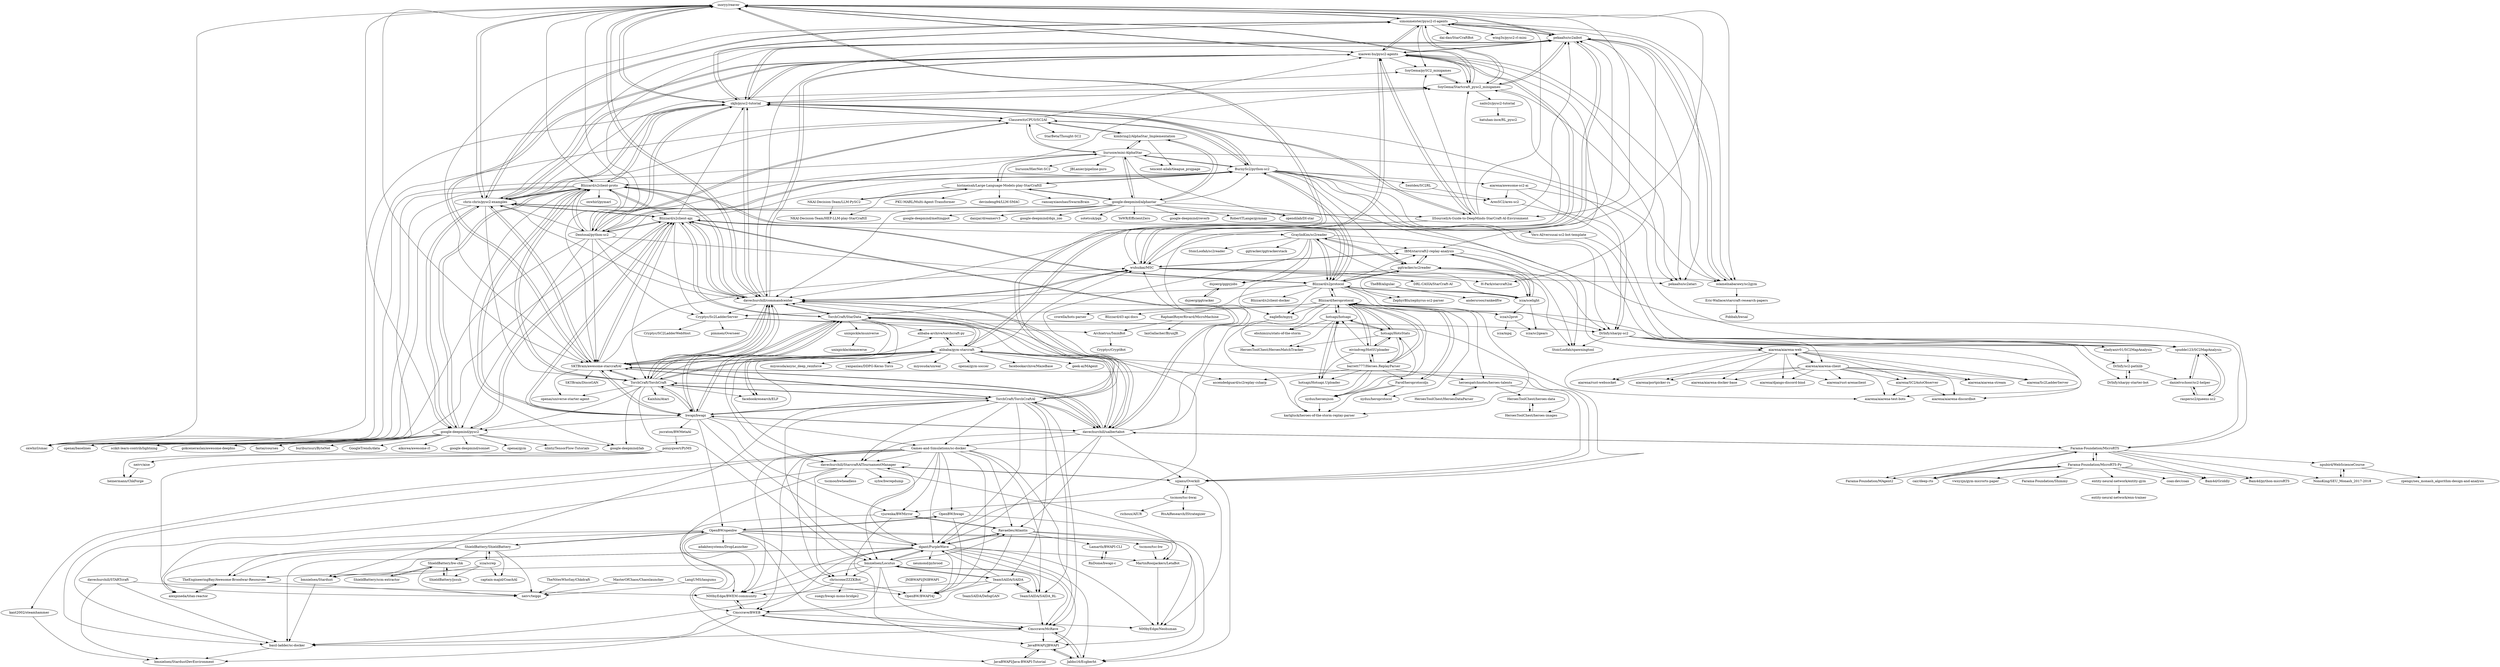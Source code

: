 digraph G {
"inoryy/reaver" -> "simonmeister/pysc2-rl-agents"
"inoryy/reaver" -> "pekaalto/sc2aibot"
"inoryy/reaver" -> "xiaowei-hu/pysc2-agents"
"inoryy/reaver" -> "skjb/pysc2-tutorial"
"inoryy/reaver" -> "SoyGema/Startcraft_pysc2_minigames"
"inoryy/reaver" -> "chris-chris/pysc2-examples"
"inoryy/reaver" -> "davechurchill/commandcenter"
"inoryy/reaver" -> "oxwhirl/smac" ["e"=1]
"inoryy/reaver" -> "TorchCraft/TorchCraftAI"
"inoryy/reaver" -> "wuhuikai/MSC"
"inoryy/reaver" -> "islamelnabarawy/sc2gym"
"inoryy/reaver" -> "llSourcell/A-Guide-to-DeepMinds-StarCraft-AI-Environment"
"inoryy/reaver" -> "Blizzard/s2client-proto"
"inoryy/reaver" -> "SKTBrain/awesome-starcraftAI"
"inoryy/reaver" -> "google-deepmind/pysc2"
"wuhuikai/MSC" -> "pekaalto/sc2aibot"
"wuhuikai/MSC" -> "davechurchill/commandcenter"
"wuhuikai/MSC" -> "xiaowei-hu/pysc2-agents"
"wuhuikai/MSC" -> "IBM/starcraft2-replay-analysis"
"wuhuikai/MSC" -> "H-Park/starcraft2ai"
"wuhuikai/MSC" -> "SoyGema/Startcraft_pysc2_minigames"
"wuhuikai/MSC" -> "DRL-CASIA/StarCraft-AI"
"wuhuikai/MSC" -> "islamelnabarawy/sc2gym"
"wuhuikai/MSC" -> "pekaalto/sc2atari"
"xiaowei-hu/pysc2-agents" -> "pekaalto/sc2aibot"
"xiaowei-hu/pysc2-agents" -> "simonmeister/pysc2-rl-agents"
"xiaowei-hu/pysc2-agents" -> "skjb/pysc2-tutorial"
"xiaowei-hu/pysc2-agents" -> "SoyGema/Startcraft_pysc2_minigames"
"xiaowei-hu/pysc2-agents" -> "inoryy/reaver"
"xiaowei-hu/pysc2-agents" -> "chris-chris/pysc2-examples"
"xiaowei-hu/pysc2-agents" -> "wuhuikai/MSC"
"xiaowei-hu/pysc2-agents" -> "islamelnabarawy/sc2gym"
"xiaowei-hu/pysc2-agents" -> "llSourcell/A-Guide-to-DeepMinds-StarCraft-AI-Environment"
"xiaowei-hu/pysc2-agents" -> "davechurchill/commandcenter"
"xiaowei-hu/pysc2-agents" -> "SKTBrain/awesome-starcraftAI"
"xiaowei-hu/pysc2-agents" -> "alibaba/gym-starcraft"
"xiaowei-hu/pysc2-agents" -> "SoyGema/pySC2_minigames"
"xiaowei-hu/pysc2-agents" -> "pekaalto/sc2atari"
"xiaowei-hu/pysc2-agents" -> "IBM/starcraft2-replay-analysis"
"pekaalto/sc2aibot" -> "simonmeister/pysc2-rl-agents"
"pekaalto/sc2aibot" -> "pekaalto/sc2atari"
"pekaalto/sc2aibot" -> "SoyGema/Startcraft_pysc2_minigames"
"pekaalto/sc2aibot" -> "xiaowei-hu/pysc2-agents"
"pekaalto/sc2aibot" -> "islamelnabarawy/sc2gym"
"pekaalto/sc2aibot" -> "H-Park/starcraft2ai"
"pekaalto/sc2aibot" -> "wuhuikai/MSC"
"pekaalto/sc2aibot" -> "skjb/pysc2-tutorial"
"pekaalto/sc2aibot" -> "inoryy/reaver"
"bwapi/bwapi" -> "davechurchill/ualbertabot"
"bwapi/bwapi" -> "TorchCraft/TorchCraft"
"bwapi/bwapi" -> "davechurchill/commandcenter"
"bwapi/bwapi" -> "SKTBrain/awesome-starcraftAI"
"bwapi/bwapi" -> "Blizzard/s2client-api"
"bwapi/bwapi" -> "Blizzard/s2client-proto"
"bwapi/bwapi" -> "OpenBW/openbw"
"bwapi/bwapi" -> "google-deepmind/pysc2"
"bwapi/bwapi" -> "TorchCraft/TorchCraftAI"
"bwapi/bwapi" -> "alibaba/gym-starcraft"
"bwapi/bwapi" -> "vjurenka/BWMirror"
"bwapi/bwapi" -> "TorchCraft/StarData"
"bwapi/bwapi" -> "Games-and-Simulations/sc-docker"
"bwapi/bwapi" -> "dgant/PurpleWave"
"bwapi/bwapi" -> "jncraton/BWMetaAI"
"hotsapi/Hotsapi.Uploader" -> "hotsapi/hotsapi"
"Dentosal/python-sc2" -> "BurnySc2/python-sc2"
"Dentosal/python-sc2" -> "Blizzard/s2client-proto"
"Dentosal/python-sc2" -> "ClausewitzCPU0/SC2AI"
"Dentosal/python-sc2" -> "skjb/pysc2-tutorial"
"Dentosal/python-sc2" -> "google-deepmind/pysc2"
"Dentosal/python-sc2" -> "Blizzard/s2client-api"
"Dentosal/python-sc2" -> "davechurchill/commandcenter"
"Dentosal/python-sc2" -> "Cryptyc/Sc2LadderServer"
"Dentosal/python-sc2" -> "chris-chris/pysc2-examples"
"Dentosal/python-sc2" -> "SKTBrain/awesome-starcraftAI"
"Dentosal/python-sc2" -> "Blizzard/s2protocol"
"Dentosal/python-sc2" -> "inoryy/reaver"
"Dentosal/python-sc2" -> "SoyGema/Startcraft_pysc2_minigames"
"Dentosal/python-sc2" -> "oxwhirl/smac" ["e"=1]
"Dentosal/python-sc2" -> "pekaalto/sc2aibot"
"BurnySc2/python-sc2" -> "DrInfy/sharpy-sc2"
"BurnySc2/python-sc2" -> "Dentosal/python-sc2"
"BurnySc2/python-sc2" -> "ClausewitzCPU0/SC2AI"
"BurnySc2/python-sc2" -> "aiarena/aiarena-web"
"BurnySc2/python-sc2" -> "Blizzard/s2client-proto"
"BurnySc2/python-sc2" -> "histmeisah/Large-Language-Models-play-StarCraftII"
"BurnySc2/python-sc2" -> "ggtracker/sc2reader"
"BurnySc2/python-sc2" -> "aiarena/awesome-sc2-ai"
"BurnySc2/python-sc2" -> "Blizzard/s2protocol"
"BurnySc2/python-sc2" -> "eladyaniv01/SC2MapAnalysis"
"BurnySc2/python-sc2" -> "liuruoze/mini-AlphaStar"
"BurnySc2/python-sc2" -> "skjb/pysc2-tutorial"
"BurnySc2/python-sc2" -> "AresSC2/ares-sc2"
"BurnySc2/python-sc2" -> "Sentdex/SC2RL"
"BurnySc2/python-sc2" -> "Vers-AI/versusai-sc2-bot-template"
"chris-chris/pysc2-examples" -> "skjb/pysc2-tutorial"
"chris-chris/pysc2-examples" -> "xiaowei-hu/pysc2-agents"
"chris-chris/pysc2-examples" -> "simonmeister/pysc2-rl-agents"
"chris-chris/pysc2-examples" -> "inoryy/reaver"
"chris-chris/pysc2-examples" -> "google-deepmind/pysc2"
"chris-chris/pysc2-examples" -> "Blizzard/s2client-proto"
"chris-chris/pysc2-examples" -> "pekaalto/sc2aibot"
"chris-chris/pysc2-examples" -> "davechurchill/commandcenter"
"chris-chris/pysc2-examples" -> "llSourcell/A-Guide-to-DeepMinds-StarCraft-AI-Environment"
"chris-chris/pysc2-examples" -> "SoyGema/Startcraft_pysc2_minigames"
"chris-chris/pysc2-examples" -> "SKTBrain/awesome-starcraftAI"
"chris-chris/pysc2-examples" -> "oxwhirl/smac" ["e"=1]
"chris-chris/pysc2-examples" -> "Blizzard/s2client-api"
"chris-chris/pysc2-examples" -> "ClausewitzCPU0/SC2AI"
"chris-chris/pysc2-examples" -> "TorchCraft/TorchCraft"
"Cryptyc/Sc2LadderServer" -> "Cryptyc/SC2LadderWebHost"
"Cryptyc/Sc2LadderServer" -> "pimmen/Overseer"
"Cryptyc/Sc2LadderServer" -> "Archiatrus/5minBot"
"Cryptyc/Sc2LadderServer" -> "DrInfy/sharpy-sc2"
"GraylinKim/sc2reader" -> "ggtracker/sc2reader"
"GraylinKim/sc2reader" -> "Blizzard/s2protocol"
"GraylinKim/sc2reader" -> "eagleflo/mpyq"
"GraylinKim/sc2reader" -> "IBM/starcraft2-replay-analysis"
"GraylinKim/sc2reader" -> "icza/scelight"
"GraylinKim/sc2reader" -> "ascendedguard/sc2replay-csharp"
"GraylinKim/sc2reader" -> "StoicLoofah/spawningtool"
"GraylinKim/sc2reader" -> "StoicLoofah/sc2reader"
"GraylinKim/sc2reader" -> "dsjoerg/ggpyjobs"
"GraylinKim/sc2reader" -> "ggtracker/ggtrackerstack"
"Farama-Foundation/MicroRTS-Py" -> "Farama-Foundation/MicroRTS"
"Farama-Foundation/MicroRTS-Py" -> "cair/deep-rts"
"Farama-Foundation/MicroRTS-Py" -> "vwxyzjn/gym-microrts-paper"
"Farama-Foundation/MicroRTS-Py" -> "Bam4d/Griddly" ["e"=1]
"Farama-Foundation/MicroRTS-Py" -> "Farama-Foundation/Shimmy" ["e"=1]
"Farama-Foundation/MicroRTS-Py" -> "Bam4d/python-microRTS"
"Farama-Foundation/MicroRTS-Py" -> "Farama-Foundation/MAgent2" ["e"=1]
"Farama-Foundation/MicroRTS-Py" -> "entity-neural-network/entity-gym"
"Farama-Foundation/MicroRTS-Py" -> "coax-dev/coax" ["e"=1]
"TorchCraft/TorchCraftAI" -> "TorchCraft/TorchCraft"
"TorchCraft/TorchCraftAI" -> "dgant/PurpleWave"
"TorchCraft/TorchCraftAI" -> "Games-and-Simulations/sc-docker"
"TorchCraft/TorchCraftAI" -> "inoryy/reaver"
"TorchCraft/TorchCraftAI" -> "SKTBrain/awesome-starcraftAI"
"TorchCraft/TorchCraftAI" -> "TeamSAIDA/SAIDA"
"TorchCraft/TorchCraftAI" -> "davechurchill/ualbertabot"
"TorchCraft/TorchCraftAI" -> "bwapi/bwapi"
"TorchCraft/TorchCraftAI" -> "davechurchill/commandcenter"
"TorchCraft/TorchCraftAI" -> "Cmccrave/McRave"
"TorchCraft/TorchCraftAI" -> "TeamSAIDA/SAIDA_RL"
"TorchCraft/TorchCraftAI" -> "bmnielsen/Stardust"
"TorchCraft/TorchCraftAI" -> "TorchCraft/StarData"
"TorchCraft/TorchCraftAI" -> "davechurchill/StarcraftAITournamentManager"
"TorchCraft/TorchCraftAI" -> "bmnielsen/Locutus"
"simonmeister/pysc2-rl-agents" -> "pekaalto/sc2aibot"
"simonmeister/pysc2-rl-agents" -> "SoyGema/Startcraft_pysc2_minigames"
"simonmeister/pysc2-rl-agents" -> "xiaowei-hu/pysc2-agents"
"simonmeister/pysc2-rl-agents" -> "inoryy/reaver"
"simonmeister/pysc2-rl-agents" -> "SoyGema/pySC2_minigames"
"simonmeister/pysc2-rl-agents" -> "pekaalto/sc2atari"
"simonmeister/pysc2-rl-agents" -> "islamelnabarawy/sc2gym"
"simonmeister/pysc2-rl-agents" -> "skjb/pysc2-tutorial"
"simonmeister/pysc2-rl-agents" -> "dai-dao/StarCraftBot"
"simonmeister/pysc2-rl-agents" -> "wing3s/pysc2-rl-mini"
"simonmeister/pysc2-rl-agents" -> "chris-chris/pysc2-examples"
"Games-and-Simulations/sc-docker" -> "Ravaelles/Atlantis"
"Games-and-Simulations/sc-docker" -> "Cmccrave/BWEB"
"Games-and-Simulations/sc-docker" -> "dgant/PurpleWave"
"Games-and-Simulations/sc-docker" -> "davechurchill/StarcraftAITournamentManager"
"Games-and-Simulations/sc-docker" -> "bmnielsen/Locutus"
"Games-and-Simulations/sc-docker" -> "Jabbo16/Ecgberht"
"Games-and-Simulations/sc-docker" -> "Cmccrave/McRave"
"Games-and-Simulations/sc-docker" -> "OpenBW/BWAPI4J"
"Games-and-Simulations/sc-docker" -> "TeamSAIDA/SAIDA_RL"
"Games-and-Simulations/sc-docker" -> "vjurenka/BWMirror"
"Games-and-Simulations/sc-docker" -> "chriscoxe/ZZZKBot"
"Games-and-Simulations/sc-docker" -> "OpenBW/bwapi"
"Games-and-Simulations/sc-docker" -> "kant2002/steamhammer"
"Games-and-Simulations/sc-docker" -> "basil-ladder/sc-docker"
"Games-and-Simulations/sc-docker" -> "N00byEdge/BWEM-community"
"Cmccrave/BWEB" -> "N00byEdge/BWEM-community"
"Cmccrave/BWEB" -> "Cmccrave/McRave"
"Cmccrave/BWEB" -> "bmnielsen/StardustDevEnvironment"
"Cmccrave/BWEB" -> "basil-ladder/sc-docker"
"Cmccrave/BWEB" -> "N00byEdge/Neohuman"
"Jabbo16/Ecgberht" -> "JavaBWAPI/JBWAPI"
"Jabbo16/Ecgberht" -> "Cmccrave/McRave"
"N00byEdge/BWEM-community" -> "Cmccrave/BWEB"
"JavaBWAPI/JBWAPI" -> "JavaBWAPI/Java-BWAPI-Tutorial"
"JavaBWAPI/JBWAPI" -> "Jabbo16/Ecgberht"
"basil-ladder/sc-docker" -> "bmnielsen/StardustDevEnvironment"
"skjb/pysc2-tutorial" -> "xiaowei-hu/pysc2-agents"
"skjb/pysc2-tutorial" -> "chris-chris/pysc2-examples"
"skjb/pysc2-tutorial" -> "SoyGema/Startcraft_pysc2_minigames"
"skjb/pysc2-tutorial" -> "pekaalto/sc2aibot"
"skjb/pysc2-tutorial" -> "inoryy/reaver"
"skjb/pysc2-tutorial" -> "simonmeister/pysc2-rl-agents"
"skjb/pysc2-tutorial" -> "ClausewitzCPU0/SC2AI"
"skjb/pysc2-tutorial" -> "SoyGema/pySC2_minigames"
"skjb/pysc2-tutorial" -> "davechurchill/commandcenter"
"skjb/pysc2-tutorial" -> "Dentosal/python-sc2"
"skjb/pysc2-tutorial" -> "oxwhirl/smac" ["e"=1]
"skjb/pysc2-tutorial" -> "BurnySc2/python-sc2"
"skjb/pysc2-tutorial" -> "llSourcell/A-Guide-to-DeepMinds-StarCraft-AI-Environment"
"skjb/pysc2-tutorial" -> "Blizzard/s2client-proto"
"skjb/pysc2-tutorial" -> "islamelnabarawy/sc2gym"
"ShieldBattery/ShieldBattery" -> "TheEngineeringBay/Awesome-Broodwar-Resources"
"ShieldBattery/ShieldBattery" -> "icza/screp"
"ShieldBattery/ShieldBattery" -> "OpenBW/openbw"
"ShieldBattery/ShieldBattery" -> "captain-majid/CoachAI"
"ShieldBattery/ShieldBattery" -> "alexpineda/titan-reactor"
"ShieldBattery/ShieldBattery" -> "neivv/teippi"
"ShieldBattery/ShieldBattery" -> "ShieldBattery/bw-chk"
"RaphaelRoyerRivard/MicroMachine" -> "Archiatrus/5minBot"
"RaphaelRoyerRivard/MicroMachine" -> "IanGallacher/ByunJR"
"llSourcell/A-Guide-to-DeepMinds-StarCraft-AI-Environment" -> "pekaalto/sc2aibot"
"llSourcell/A-Guide-to-DeepMinds-StarCraft-AI-Environment" -> "simonmeister/pysc2-rl-agents"
"llSourcell/A-Guide-to-DeepMinds-StarCraft-AI-Environment" -> "xiaowei-hu/pysc2-agents"
"llSourcell/A-Guide-to-DeepMinds-StarCraft-AI-Environment" -> "wuhuikai/MSC"
"llSourcell/A-Guide-to-DeepMinds-StarCraft-AI-Environment" -> "SoyGema/Startcraft_pysc2_minigames"
"llSourcell/A-Guide-to-DeepMinds-StarCraft-AI-Environment" -> "chris-chris/pysc2-examples"
"llSourcell/A-Guide-to-DeepMinds-StarCraft-AI-Environment" -> "davechurchill/commandcenter"
"llSourcell/A-Guide-to-DeepMinds-StarCraft-AI-Environment" -> "skjb/pysc2-tutorial"
"llSourcell/A-Guide-to-DeepMinds-StarCraft-AI-Environment" -> "SoyGema/pySC2_minigames"
"heroespatchnotes/heroes-talents" -> "HeroesToolChest/HeroesDataParser"
"heroespatchnotes/heroes-talents" -> "HeroesToolChest/heroes-data"
"heroespatchnotes/heroes-talents" -> "HeroesToolChest/heroes-images"
"NonoKing/SEU_Monash_2017-2018" -> "npubird/WebScienceCourse"
"Archiatrus/5minBot" -> "Cryptyc/CryptBot"
"TeamSAIDA/SAIDA" -> "bmnielsen/Locutus"
"TeamSAIDA/SAIDA" -> "TeamSAIDA/SAIDA_RL"
"TeamSAIDA/SAIDA" -> "Cmccrave/BWEB"
"TeamSAIDA/SAIDA" -> "N00byEdge/BWEM-community"
"TeamSAIDA/SAIDA" -> "TeamSAIDA/DefogGAN"
"TeamSAIDA/SAIDA" -> "dgant/PurpleWave"
"ClausewitzCPU0/SC2AI" -> "BurnySc2/python-sc2"
"ClausewitzCPU0/SC2AI" -> "skjb/pysc2-tutorial"
"ClausewitzCPU0/SC2AI" -> "liuruoze/mini-AlphaStar"
"ClausewitzCPU0/SC2AI" -> "Dentosal/python-sc2"
"ClausewitzCPU0/SC2AI" -> "kimbring2/AlphaStar_Implementation"
"ClausewitzCPU0/SC2AI" -> "StarBeta/Thought-SC2"
"ClausewitzCPU0/SC2AI" -> "xiaowei-hu/pysc2-agents"
"ClausewitzCPU0/SC2AI" -> "oxwhirl/smac" ["e"=1]
"bmnielsen/Locutus" -> "TeamSAIDA/SAIDA"
"bmnielsen/Locutus" -> "dgant/PurpleWave"
"bmnielsen/Locutus" -> "Ravaelles/Atlantis"
"bmnielsen/Locutus" -> "bmnielsen/Stardust"
"bmnielsen/Locutus" -> "Cmccrave/BWEB"
"bmnielsen/Locutus" -> "chriscoxe/ZZZKBot"
"bmnielsen/Locutus" -> "Cmccrave/McRave"
"bmnielsen/Locutus" -> "TeamSAIDA/SAIDA_RL"
"bmnielsen/Locutus" -> "N00byEdge/BWEM-community"
"TeamSAIDA/SAIDA_RL" -> "TeamSAIDA/SAIDA"
"TeamSAIDA/SAIDA_RL" -> "Cmccrave/McRave"
"TeamSAIDA/SAIDA_RL" -> "bmnielsen/Locutus"
"islamelnabarawy/sc2gym" -> "Eric-Wallace/starcraft-research-papers"
"islamelnabarawy/sc2gym" -> "pekaalto/sc2aibot"
"kimbring2/AlphaStar_Implementation" -> "liuruoze/mini-AlphaStar"
"kimbring2/AlphaStar_Implementation" -> "google-deepmind/alphastar"
"kimbring2/AlphaStar_Implementation" -> "tencent-ailab/tleague_projpage" ["e"=1]
"kimbring2/AlphaStar_Implementation" -> "ClausewitzCPU0/SC2AI"
"nailo2c/pysc2-tutorial" -> "batuhan-ince/RL_pysc2"
"hotsapi/hotsapi" -> "hotsapi/Hotsapi.Uploader"
"hotsapi/hotsapi" -> "hotsapi/HotsStats"
"hotsapi/hotsapi" -> "HeroesToolChest/HeroesMatchTracker"
"hotsapi/hotsapi" -> "Blizzard/heroprotocol"
"hotsapi/hotsapi" -> "ebshimizu/stats-of-the-storm"
"HeroesToolChest/HeroesDataParser" -> "heroespatchnotes/heroes-talents"
"SoyGema/pySC2_minigames" -> "SoyGema/Startcraft_pysc2_minigames"
"neivv/aise" -> "heinermann/ChkForge"
"JavaBWAPI/Java-BWAPI-Tutorial" -> "JavaBWAPI/JBWAPI"
"DrInfy/sc2-pathlib" -> "danielvschoor/sc2-helper"
"DrInfy/sc2-pathlib" -> "DrInfy/sharpy-starter-bot"
"barrett777/Heroes.ReplayParser" -> "Blizzard/heroprotocol"
"barrett777/Heroes.ReplayParser" -> "eivindveg/HotSUploader"
"barrett777/Heroes.ReplayParser" -> "karlgluck/heroes-of-the-storm-replay-parser"
"barrett777/Heroes.ReplayParser" -> "Farof/heroprotocoljs"
"barrett777/Heroes.ReplayParser" -> "hotsapi/HotsStats"
"barrett777/Heroes.ReplayParser" -> "ascendedguard/sc2replay-csharp"
"barrett777/Heroes.ReplayParser" -> "hotsapi/hotsapi"
"barrett777/Heroes.ReplayParser" -> "nydus/heroesjson"
"barrett777/Heroes.ReplayParser" -> "heroespatchnotes/heroes-talents"
"barrett777/Heroes.ReplayParser" -> "hotsapi/Hotsapi.Uploader"
"bmnielsen/Stardust" -> "basil-ladder/sc-docker"
"aiarena/aiarena-web" -> "aiarena/aiarena-client"
"aiarena/aiarena-web" -> "aiarena/aiarena-stream"
"aiarena/aiarena-web" -> "aiarena/aiarena-docker-base"
"aiarena/aiarena-web" -> "aiarena/rust-arenaclient"
"aiarena/aiarena-web" -> "aiarena/SC2AutoObserver"
"aiarena/aiarena-web" -> "aiarena/aiarena-discordbot"
"aiarena/aiarena-web" -> "aiarena/Sc2LadderServer"
"aiarena/aiarena-web" -> "aiarena/rust-websocket"
"aiarena/aiarena-web" -> "aiarena/aiarena-test-bots"
"aiarena/aiarena-web" -> "aiarena/portpicker-rs"
"aiarena/aiarena-web" -> "aiarena/django-discord-bind"
"eladyaniv01/SC2MapAnalysis" -> "DrInfy/sc2-pathlib"
"tscmoo/tsc-bw" -> "MartinRooijackers/LetaBot"
"davechurchill/ualbertabot" -> "davechurchill/commandcenter"
"davechurchill/ualbertabot" -> "bwapi/bwapi"
"davechurchill/ualbertabot" -> "SKTBrain/awesome-starcraftAI"
"davechurchill/ualbertabot" -> "TorchCraft/TorchCraft"
"davechurchill/ualbertabot" -> "Ravaelles/Atlantis"
"davechurchill/ualbertabot" -> "davechurchill/StarcraftAITournamentManager"
"davechurchill/ualbertabot" -> "dgant/PurpleWave"
"davechurchill/ualbertabot" -> "sijiaxu/Overkill"
"davechurchill/ualbertabot" -> "Games-and-Simulations/sc-docker"
"davechurchill/ualbertabot" -> "alibaba/gym-starcraft"
"davechurchill/ualbertabot" -> "Farama-Foundation/MicroRTS"
"davechurchill/ualbertabot" -> "Blizzard/s2client-api"
"davechurchill/ualbertabot" -> "wuhuikai/MSC"
"davechurchill/ualbertabot" -> "pekaalto/sc2aibot"
"davechurchill/ualbertabot" -> "TorchCraft/TorchCraftAI"
"aiarena/SC2AutoObserver" -> "aiarena/aiarena-test-bots"
"aiarena/SC2AutoObserver" -> "aiarena/aiarena-discordbot"
"davechurchill/StarcraftAITournamentManager" -> "sijiaxu/Overkill"
"davechurchill/StarcraftAITournamentManager" -> "N00byEdge/BWEM-community"
"davechurchill/StarcraftAITournamentManager" -> "MartinRooijackers/LetaBot"
"davechurchill/StarcraftAITournamentManager" -> "chriscoxe/ZZZKBot"
"davechurchill/StarcraftAITournamentManager" -> "tscmoo/bwheadless"
"davechurchill/StarcraftAITournamentManager" -> "syhw/bwrepdump"
"davechurchill/StarcraftAITournamentManager" -> "basil-ladder/sc-docker"
"alexpineda/titan-reactor" -> "TheEngineeringBay/Awesome-Broodwar-Resources"
"TheNitesWhoSay/Chkdraft" -> "neivv/teippi"
"DrInfy/sharpy-sc2" -> "DrInfy/sc2-pathlib"
"DrInfy/sharpy-sc2" -> "eladyaniv01/SC2MapAnalysis"
"DrInfy/sharpy-sc2" -> "DrInfy/sharpy-starter-bot"
"DrInfy/sharpy-sc2" -> "aiarena/aiarena-client"
"DrInfy/sharpy-sc2" -> "aiarena/aiarena-web"
"DrInfy/sharpy-sc2" -> "StoicLoofah/spawningtool"
"DrInfy/sharpy-sc2" -> "aiarena/aiarena-test-bots"
"DrInfy/sharpy-sc2" -> "spudde123/SC2MapAnalysis"
"HeroesToolChest/heroes-images" -> "HeroesToolChest/heroes-data"
"tscmoo/tsc-bwai" -> "sijiaxu/Overkill"
"tscmoo/tsc-bwai" -> "RtsAiResearch/IStrategizer"
"tscmoo/tsc-bwai" -> "vjurenka/BWMirror"
"tscmoo/tsc-bwai" -> "richoux/AIUR"
"Vers-AI/versusai-sc2-bot-template" -> "spudde123/SC2MapAnalysis"
"DrInfy/sharpy-starter-bot" -> "DrInfy/sc2-pathlib"
"TheEngineeringBay/Awesome-Broodwar-Resources" -> "alexpineda/titan-reactor"
"TheEngineeringBay/Awesome-Broodwar-Resources" -> "neivv/teippi"
"HeroesToolChest/heroes-data" -> "HeroesToolChest/heroes-images"
"MasterOfChaos/Chaoslauncher" -> "neivv/teippi"
"aiarena/aiarena-client" -> "aiarena/aiarena-stream"
"aiarena/aiarena-client" -> "aiarena/rust-arenaclient"
"aiarena/aiarena-client" -> "aiarena/aiarena-docker-base"
"aiarena/aiarena-client" -> "aiarena/SC2AutoObserver"
"aiarena/aiarena-client" -> "aiarena/rust-websocket"
"aiarena/aiarena-client" -> "aiarena/Sc2LadderServer"
"aiarena/aiarena-client" -> "aiarena/aiarena-discordbot"
"aiarena/aiarena-client" -> "aiarena/aiarena-test-bots"
"aiarena/aiarena-client" -> "aiarena/portpicker-rs"
"aiarena/aiarena-client" -> "aiarena/aiarena-web"
"aiarena/aiarena-client" -> "aiarena/django-discord-bind"
"dsjoerg/ggtracker" -> "dsjoerg/ggpyjobs"
"npubird/WebScienceCourse" -> "NonoKing/SEU_Monash_2017-2018"
"npubird/WebScienceCourse" -> "zpengc/seu_monash_algorithm-design-and-analysis"
"dsjoerg/ggpyjobs" -> "dsjoerg/ggtracker"
"ShieldBattery/scm-extractor" -> "ShieldBattery/bw-chk"
"danielvschoor/sc2-helper" -> "raspersc2/queens-sc2"
"danielvschoor/sc2-helper" -> "spudde123/SC2MapAnalysis"
"raspersc2/queens-sc2" -> "danielvschoor/sc2-helper"
"raspersc2/queens-sc2" -> "spudde123/SC2MapAnalysis"
"eivindveg/HotSUploader" -> "Blizzard/heroprotocol"
"eivindveg/HotSUploader" -> "barrett777/Heroes.ReplayParser"
"eivindveg/HotSUploader" -> "hotsapi/Hotsapi.Uploader"
"eivindveg/HotSUploader" -> "hotsapi/HotsStats"
"eivindveg/HotSUploader" -> "hotsapi/hotsapi"
"Farama-Foundation/MicroRTS" -> "Farama-Foundation/MicroRTS-Py"
"Farama-Foundation/MicroRTS" -> "cair/deep-rts"
"Farama-Foundation/MicroRTS" -> "npubird/WebScienceCourse"
"Farama-Foundation/MicroRTS" -> "Bam4d/python-microRTS"
"Farama-Foundation/MicroRTS" -> "Bam4d/Griddly" ["e"=1]
"Farama-Foundation/MicroRTS" -> "NonoKing/SEU_Monash_2017-2018"
"Farama-Foundation/MicroRTS" -> "davechurchill/ualbertabot"
"Farama-Foundation/MicroRTS" -> "davechurchill/commandcenter"
"Farama-Foundation/MicroRTS" -> "Farama-Foundation/MAgent2" ["e"=1]
"poiuyqwert/PyMS" -> "neivv/teippi"
"poiuyqwert/PyMS" -> "neivv/aise"
"poiuyqwert/PyMS" -> "heinermann/ChkForge"
"davechurchill/STARTcraft" -> "bmnielsen/StardustDevEnvironment"
"davechurchill/STARTcraft" -> "basil-ladder/sc-docker"
"davechurchill/STARTcraft" -> "N00byEdge/BWEM-community"
"JNIBWAPI/JNIBWAPI" -> "OpenBW/BWAPI4J"
"nydus/heroesjson" -> "karlgluck/heroes-of-the-storm-replay-parser"
"spudde123/SC2MapAnalysis" -> "danielvschoor/sc2-helper"
"spudde123/SC2MapAnalysis" -> "raspersc2/queens-sc2"
"liuruoze/mini-AlphaStar" -> "kimbring2/AlphaStar_Implementation"
"liuruoze/mini-AlphaStar" -> "google-deepmind/alphastar"
"liuruoze/mini-AlphaStar" -> "ClausewitzCPU0/SC2AI"
"liuruoze/mini-AlphaStar" -> "histmeisah/Large-Language-Models-play-StarCraftII"
"liuruoze/mini-AlphaStar" -> "liuruoze/HierNet-SC2"
"liuruoze/mini-AlphaStar" -> "BurnySc2/python-sc2"
"liuruoze/mini-AlphaStar" -> "opendilab/DI-star" ["e"=1]
"liuruoze/mini-AlphaStar" -> "JBLanier/pipeline-psro" ["e"=1]
"liuruoze/mini-AlphaStar" -> "DrInfy/sharpy-sc2"
"liuruoze/mini-AlphaStar" -> "tencent-ailab/tleague_projpage" ["e"=1]
"liuruoze/mini-AlphaStar" -> "oxwhirl/smac" ["e"=1]
"vjurenka/BWMirror" -> "Ravaelles/Atlantis"
"vjurenka/BWMirror" -> "JavaBWAPI/JBWAPI"
"vjurenka/BWMirror" -> "JavaBWAPI/Java-BWAPI-Tutorial"
"Ravaelles/Atlantis" -> "JavaBWAPI/JBWAPI"
"Ravaelles/Atlantis" -> "Lamarth/BWAPI-CLI"
"Ravaelles/Atlantis" -> "dgant/PurpleWave"
"Ravaelles/Atlantis" -> "Jabbo16/Ecgberht"
"Ravaelles/Atlantis" -> "vjurenka/BWMirror"
"Ravaelles/Atlantis" -> "OpenBW/BWAPI4J"
"aiarena/awesome-sc2-ai" -> "DrInfy/sharpy-sc2"
"aiarena/awesome-sc2-ai" -> "AresSC2/ares-sc2"
"aiarena/awesome-sc2-ai" -> "spudde123/SC2MapAnalysis"
"Blizzard/heroprotocol" -> "barrett777/Heroes.ReplayParser"
"Blizzard/heroprotocol" -> "Farof/heroprotocoljs"
"Blizzard/heroprotocol" -> "eivindveg/HotSUploader"
"Blizzard/heroprotocol" -> "hotsapi/HotsStats"
"Blizzard/heroprotocol" -> "hotsapi/hotsapi"
"Blizzard/heroprotocol" -> "heroespatchnotes/heroes-talents"
"Blizzard/heroprotocol" -> "Blizzard/s2protocol"
"Blizzard/heroprotocol" -> "nydus/heroprotocol"
"Blizzard/heroprotocol" -> "HeroesToolChest/HeroesMatchTracker"
"Blizzard/heroprotocol" -> "nydus/heroesjson"
"Blizzard/heroprotocol" -> "ebshimizu/stats-of-the-storm"
"Blizzard/heroprotocol" -> "crorella/hots-parser"
"Blizzard/heroprotocol" -> "Blizzard/d3-api-docs" ["e"=1]
"Blizzard/heroprotocol" -> "eagleflo/mpyq"
"Blizzard/heroprotocol" -> "karlgluck/heroes-of-the-storm-replay-parser"
"chriscoxe/ZZZKBot" -> "suegy/bwapi-mono-bridge2"
"chriscoxe/ZZZKBot" -> "OpenBW/BWAPI4J"
"chriscoxe/ZZZKBot" -> "basil-ladder/sc-docker"
"Lamarth/BWAPI-CLI" -> "RnDome/bwapi-c"
"Sentdex/SC2RL" -> "AresSC2/ares-sc2"
"sijiaxu/Overkill" -> "N00byEdge/Neohuman"
"sijiaxu/Overkill" -> "davechurchill/StarcraftAITournamentManager"
"sijiaxu/Overkill" -> "tscmoo/tsc-bwai"
"entity-neural-network/entity-gym" -> "entity-neural-network/enn-trainer"
"google-deepmind/alphastar" -> "liuruoze/mini-AlphaStar"
"google-deepmind/alphastar" -> "kimbring2/AlphaStar_Implementation"
"google-deepmind/alphastar" -> "histmeisah/Large-Language-Models-play-StarCraftII"
"google-deepmind/alphastar" -> "BurnySc2/python-sc2"
"google-deepmind/alphastar" -> "google-deepmind/meltingpot" ["e"=1]
"google-deepmind/alphastar" -> "danijar/dreamerv3" ["e"=1]
"google-deepmind/alphastar" -> "oxwhirl/smac" ["e"=1]
"google-deepmind/alphastar" -> "google-deepmind/dqn_zoo" ["e"=1]
"google-deepmind/alphastar" -> "sotetsuk/pgx" ["e"=1]
"google-deepmind/alphastar" -> "opendilab/DI-star" ["e"=1]
"google-deepmind/alphastar" -> "YeWR/EfficientZero" ["e"=1]
"google-deepmind/alphastar" -> "google-deepmind/reverb" ["e"=1]
"google-deepmind/alphastar" -> "davechurchill/commandcenter"
"google-deepmind/alphastar" -> "Farama-Foundation/MicroRTS"
"google-deepmind/alphastar" -> "RobertTLange/gymnax" ["e"=1]
"ggtracker/sc2reader" -> "StoicLoofah/spawningtool"
"ggtracker/sc2reader" -> "GraylinKim/sc2reader"
"ggtracker/sc2reader" -> "Blizzard/s2protocol"
"ggtracker/sc2reader" -> "IBM/starcraft2-replay-analysis"
"ggtracker/sc2reader" -> "icza/scelight"
"ggtracker/sc2reader" -> "DrInfy/sharpy-sc2"
"ggtracker/sc2reader" -> "dsjoerg/ggpyjobs"
"ggtracker/sc2reader" -> "ZephyrBlu/zephyrus-sc2-parser"
"hotsapi/HotsStats" -> "HeroesToolChest/HeroesMatchTracker"
"hotsapi/HotsStats" -> "hotsapi/hotsapi"
"hotsapi/HotsStats" -> "Blizzard/heroprotocol"
"hotsapi/HotsStats" -> "nydus/heroesjson"
"hotsapi/HotsStats" -> "eivindveg/HotSUploader"
"hotsapi/HotsStats" -> "barrett777/Heroes.ReplayParser"
"AresSC2/ares-sc2" -> "spudde123/SC2MapAnalysis"
"icza/scelight" -> "icza/sc2gears"
"icza/scelight" -> "Blizzard/s2protocol"
"icza/scelight" -> "ggtracker/sc2reader"
"icza/scelight" -> "icza/s2prot"
"icza/scelight" -> "IBM/starcraft2-replay-analysis"
"ShieldBattery/bw-chk" -> "ShieldBattery/scm-extractor"
"ShieldBattery/bw-chk" -> "ShieldBattery/jssuh"
"ShieldBattery/bw-chk" -> "neivv/teippi"
"Farof/heroprotocoljs" -> "Blizzard/heroprotocol"
"Farof/heroprotocoljs" -> "nydus/heroesjson"
"Farof/heroprotocoljs" -> "nydus/heroprotocol"
"Farof/heroprotocoljs" -> "karlgluck/heroes-of-the-storm-replay-parser"
"icza/s2prot" -> "icza/mpq"
"icza/s2prot" -> "icza/sc2gears"
"eagleflo/mpyq" -> "karlgluck/heroes-of-the-storm-replay-parser"
"ShieldBattery/jssuh" -> "ShieldBattery/bw-chk"
"MartinRooijackers/LetaBot" -> "N00byEdge/Neohuman"
"TorchCraft/TorchCraft" -> "alibaba/gym-starcraft"
"TorchCraft/TorchCraft" -> "SKTBrain/awesome-starcraftAI"
"TorchCraft/TorchCraft" -> "TorchCraft/StarData"
"TorchCraft/TorchCraft" -> "bwapi/bwapi"
"TorchCraft/TorchCraft" -> "facebookresearch/ELF" ["e"=1]
"TorchCraft/TorchCraft" -> "davechurchill/ualbertabot"
"TorchCraft/TorchCraft" -> "davechurchill/commandcenter"
"TorchCraft/TorchCraft" -> "bmnielsen/Locutus"
"TorchCraft/TorchCraft" -> "TorchCraft/TorchCraftAI"
"TorchCraft/TorchCraft" -> "Blizzard/s2client-proto"
"TorchCraft/TorchCraft" -> "Kaixhin/Atari" ["e"=1]
"TorchCraft/TorchCraft" -> "alibaba-archive/torchcraft-py"
"TorchCraft/TorchCraft" -> "openai/universe-starter-agent" ["e"=1]
"TorchCraft/TorchCraft" -> "google-deepmind/pysc2"
"TorchCraft/TorchCraft" -> "google-deepmind/lab" ["e"=1]
"SKTBrain/awesome-starcraftAI" -> "TorchCraft/TorchCraft"
"SKTBrain/awesome-starcraftAI" -> "davechurchill/ualbertabot"
"SKTBrain/awesome-starcraftAI" -> "davechurchill/commandcenter"
"SKTBrain/awesome-starcraftAI" -> "bwapi/bwapi"
"SKTBrain/awesome-starcraftAI" -> "alibaba/gym-starcraft"
"SKTBrain/awesome-starcraftAI" -> "xiaowei-hu/pysc2-agents"
"SKTBrain/awesome-starcraftAI" -> "TorchCraft/StarData"
"SKTBrain/awesome-starcraftAI" -> "simonmeister/pysc2-rl-agents"
"SKTBrain/awesome-starcraftAI" -> "sijiaxu/Overkill"
"SKTBrain/awesome-starcraftAI" -> "wuhuikai/MSC"
"SKTBrain/awesome-starcraftAI" -> "chris-chris/pysc2-examples"
"SKTBrain/awesome-starcraftAI" -> "SKTBrain/DiscoGAN" ["e"=1]
"SKTBrain/awesome-starcraftAI" -> "openai/universe-starter-agent" ["e"=1]
"SKTBrain/awesome-starcraftAI" -> "TorchCraft/TorchCraftAI"
"SKTBrain/awesome-starcraftAI" -> "Blizzard/s2client-api"
"histmeisah/Large-Language-Models-play-StarCraftII" -> "NKAI-Decision-Team/HEP-LLM-play-StarCraftII"
"histmeisah/Large-Language-Models-play-StarCraftII" -> "NKAI-Decision-Team/LLM-PySC2"
"histmeisah/Large-Language-Models-play-StarCraftII" -> "BurnySc2/python-sc2"
"histmeisah/Large-Language-Models-play-StarCraftII" -> "liuruoze/mini-AlphaStar"
"histmeisah/Large-Language-Models-play-StarCraftII" -> "devindeng94/LLM-SMAC"
"histmeisah/Large-Language-Models-play-StarCraftII" -> "google-deepmind/alphastar"
"histmeisah/Large-Language-Models-play-StarCraftII" -> "ramsayxiaoshao/SwarmBrain"
"histmeisah/Large-Language-Models-play-StarCraftII" -> "PKU-MARL/Multi-Agent-Transformer" ["e"=1]
"alibaba/gym-starcraft" -> "TorchCraft/TorchCraft"
"alibaba/gym-starcraft" -> "alibaba-archive/torchcraft-py"
"alibaba/gym-starcraft" -> "SKTBrain/awesome-starcraftAI"
"alibaba/gym-starcraft" -> "xiaowei-hu/pysc2-agents"
"alibaba/gym-starcraft" -> "facebookresearch/ELF" ["e"=1]
"alibaba/gym-starcraft" -> "davechurchill/ualbertabot"
"alibaba/gym-starcraft" -> "sijiaxu/Overkill"
"alibaba/gym-starcraft" -> "geek-ai/MAgent" ["e"=1]
"alibaba/gym-starcraft" -> "miyosuda/async_deep_reinforce" ["e"=1]
"alibaba/gym-starcraft" -> "wuhuikai/MSC"
"alibaba/gym-starcraft" -> "yanpanlau/DDPG-Keras-Torcs" ["e"=1]
"alibaba/gym-starcraft" -> "miyosuda/unreal" ["e"=1]
"alibaba/gym-starcraft" -> "openai/gym-soccer" ["e"=1]
"alibaba/gym-starcraft" -> "TorchCraft/StarData"
"alibaba/gym-starcraft" -> "facebookarchive/MazeBase" ["e"=1]
"OpenBW/openbw" -> "OpenBW/bwapi"
"OpenBW/openbw" -> "OpenBW/BWAPI4J"
"OpenBW/openbw" -> "TheEngineeringBay/Awesome-Broodwar-Resources"
"OpenBW/openbw" -> "Cmccrave/BWEB"
"OpenBW/openbw" -> "Cmccrave/McRave"
"OpenBW/openbw" -> "ShieldBattery/ShieldBattery"
"OpenBW/openbw" -> "tscmoo/tsc-bw"
"OpenBW/openbw" -> "N00byEdge/BWEM-community"
"OpenBW/openbw" -> "MartinRooijackers/LetaBot"
"OpenBW/openbw" -> "dgant/PurpleWave"
"OpenBW/openbw" -> "alexpineda/titan-reactor"
"OpenBW/openbw" -> "adakitesystems/DropLauncher"
"Cmccrave/McRave" -> "JavaBWAPI/JBWAPI"
"Cmccrave/McRave" -> "basil-ladder/sc-docker"
"Cmccrave/McRave" -> "Cmccrave/BWEB"
"Cmccrave/McRave" -> "Jabbo16/Ecgberht"
"TheBB/aligulac" -> "andersroos/rankedftw"
"TheBB/aligulac" -> "icza/scelight"
"alibaba-archive/torchcraft-py" -> "alibaba/gym-starcraft"
"jncraton/BWMetaAI" -> "poiuyqwert/PyMS"
"cair/deep-rts" -> "Farama-Foundation/MicroRTS-Py"
"cair/deep-rts" -> "Farama-Foundation/MicroRTS"
"IBM/starcraft2-replay-analysis" -> "ggtracker/sc2reader"
"IBM/starcraft2-replay-analysis" -> "icza/scelight"
"IBM/starcraft2-replay-analysis" -> "StoicLoofah/spawningtool"
"IBM/starcraft2-replay-analysis" -> "wuhuikai/MSC"
"NKAI-Decision-Team/LLM-PySC2" -> "histmeisah/Large-Language-Models-play-StarCraftII"
"NKAI-Decision-Team/LLM-PySC2" -> "NKAI-Decision-Team/HEP-LLM-play-StarCraftII"
"dgant/PurpleWave" -> "Cmccrave/McRave"
"dgant/PurpleWave" -> "Jabbo16/Ecgberht"
"dgant/PurpleWave" -> "Ravaelles/Atlantis"
"dgant/PurpleWave" -> "JavaBWAPI/JBWAPI"
"dgant/PurpleWave" -> "N00byEdge/Neohuman"
"dgant/PurpleWave" -> "MartinRooijackers/LetaBot"
"dgant/PurpleWave" -> "basil-ladder/sc-docker"
"dgant/PurpleWave" -> "bmnielsen/Locutus"
"dgant/PurpleWave" -> "bmnielsen/Stardust"
"dgant/PurpleWave" -> "Cmccrave/BWEB"
"dgant/PurpleWave" -> "chriscoxe/ZZZKBot"
"dgant/PurpleWave" -> "OpenBW/BWAPI4J"
"dgant/PurpleWave" -> "N00byEdge/BWEM-community"
"dgant/PurpleWave" -> "neumond/pybrood"
"dgant/PurpleWave" -> "davechurchill/StarcraftAITournamentManager"
"OpenBW/bwapi" -> "OpenBW/openbw"
"OpenBW/bwapi" -> "OpenBW/BWAPI4J"
"OpenBW/bwapi" -> "N00byEdge/Neohuman"
"LangUMS/langums" -> "neivv/teippi"
"google-deepmind/pysc2" -> "Blizzard/s2client-proto"
"google-deepmind/pysc2" -> "Blizzard/s2client-api"
"google-deepmind/pysc2" -> "google-deepmind/lab" ["e"=1]
"google-deepmind/pysc2" -> "openai/baselines" ["e"=1]
"google-deepmind/pysc2" -> "aikorea/awesome-rl" ["e"=1]
"google-deepmind/pysc2" -> "google-deepmind/sonnet" ["e"=1]
"google-deepmind/pysc2" -> "chris-chris/pysc2-examples"
"google-deepmind/pysc2" -> "openai/gym" ["e"=1]
"google-deepmind/pysc2" -> "oxwhirl/smac" ["e"=1]
"google-deepmind/pysc2" -> "nlintz/TensorFlow-Tutorials" ["e"=1]
"google-deepmind/pysc2" -> "scikit-learn-contrib/lightning" ["e"=1]
"google-deepmind/pysc2" -> "gokceneraslan/awesome-deepbio" ["e"=1]
"google-deepmind/pysc2" -> "fastai/courses" ["e"=1]
"google-deepmind/pysc2" -> "buriburisuri/ByteNet" ["e"=1]
"google-deepmind/pysc2" -> "GoogleTrends/data" ["e"=1]
"Blizzard/s2protocol" -> "ggtracker/sc2reader"
"Blizzard/s2protocol" -> "GraylinKim/sc2reader"
"Blizzard/s2protocol" -> "icza/scelight"
"Blizzard/s2protocol" -> "Blizzard/s2client-api"
"Blizzard/s2protocol" -> "icza/s2prot"
"Blizzard/s2protocol" -> "IBM/starcraft2-replay-analysis"
"Blizzard/s2protocol" -> "eagleflo/mpyq"
"Blizzard/s2protocol" -> "Blizzard/s2client-proto"
"Blizzard/s2protocol" -> "BurnySc2/python-sc2"
"Blizzard/s2protocol" -> "Blizzard/heroprotocol"
"Blizzard/s2protocol" -> "Cryptyc/Sc2LadderServer"
"Blizzard/s2protocol" -> "ZephyrBlu/zephyrus-sc2-parser"
"Blizzard/s2protocol" -> "davechurchill/commandcenter"
"Blizzard/s2protocol" -> "Blizzard/s2client-docker"
"Blizzard/s2protocol" -> "DrInfy/sharpy-sc2"
"Blizzard/s2client-api" -> "Blizzard/s2client-proto"
"Blizzard/s2client-api" -> "davechurchill/commandcenter"
"Blizzard/s2client-api" -> "google-deepmind/pysc2"
"Blizzard/s2client-api" -> "Blizzard/s2protocol"
"Blizzard/s2client-api" -> "bwapi/bwapi"
"Blizzard/s2client-api" -> "davechurchill/ualbertabot"
"Blizzard/s2client-api" -> "Dentosal/python-sc2"
"Blizzard/s2client-api" -> "skjb/pysc2-tutorial"
"Blizzard/s2client-api" -> "SKTBrain/awesome-starcraftAI"
"Blizzard/s2client-api" -> "BurnySc2/python-sc2"
"Blizzard/s2client-api" -> "TorchCraft/TorchCraft"
"Blizzard/s2client-api" -> "chris-chris/pysc2-examples"
"Blizzard/s2client-api" -> "TorchCraft/StarData"
"Blizzard/s2client-api" -> "Cryptyc/Sc2LadderServer"
"Blizzard/s2client-api" -> "GraylinKim/sc2reader"
"Blizzard/s2client-proto" -> "google-deepmind/pysc2"
"Blizzard/s2client-proto" -> "Blizzard/s2client-api"
"Blizzard/s2client-proto" -> "davechurchill/commandcenter"
"Blizzard/s2client-proto" -> "oxwhirl/smac" ["e"=1]
"Blizzard/s2client-proto" -> "Dentosal/python-sc2"
"Blizzard/s2client-proto" -> "BurnySc2/python-sc2"
"Blizzard/s2client-proto" -> "Blizzard/s2protocol"
"Blizzard/s2client-proto" -> "chris-chris/pysc2-examples"
"Blizzard/s2client-proto" -> "bwapi/bwapi"
"Blizzard/s2client-proto" -> "oxwhirl/pymarl" ["e"=1]
"Blizzard/s2client-proto" -> "TorchCraft/TorchCraft"
"Blizzard/s2client-proto" -> "skjb/pysc2-tutorial"
"Blizzard/s2client-proto" -> "google-deepmind/lab" ["e"=1]
"Blizzard/s2client-proto" -> "openai/baselines" ["e"=1]
"Blizzard/s2client-proto" -> "SKTBrain/awesome-starcraftAI"
"davechurchill/commandcenter" -> "davechurchill/ualbertabot"
"davechurchill/commandcenter" -> "Blizzard/s2client-api"
"davechurchill/commandcenter" -> "Blizzard/s2client-proto"
"davechurchill/commandcenter" -> "SKTBrain/awesome-starcraftAI"
"davechurchill/commandcenter" -> "bwapi/bwapi"
"davechurchill/commandcenter" -> "wuhuikai/MSC"
"davechurchill/commandcenter" -> "TorchCraft/TorchCraft"
"davechurchill/commandcenter" -> "pekaalto/sc2aibot"
"davechurchill/commandcenter" -> "davechurchill/StarcraftAITournamentManager"
"davechurchill/commandcenter" -> "Cryptyc/Sc2LadderServer"
"davechurchill/commandcenter" -> "xiaowei-hu/pysc2-agents"
"davechurchill/commandcenter" -> "TorchCraft/StarData"
"davechurchill/commandcenter" -> "inoryy/reaver"
"davechurchill/commandcenter" -> "skjb/pysc2-tutorial"
"davechurchill/commandcenter" -> "dgant/PurpleWave"
"unixpickle/muniverse" -> "unixpickle/demoverse"
"SoyGema/Startcraft_pysc2_minigames" -> "pekaalto/sc2aibot"
"SoyGema/Startcraft_pysc2_minigames" -> "simonmeister/pysc2-rl-agents"
"SoyGema/Startcraft_pysc2_minigames" -> "SoyGema/pySC2_minigames"
"SoyGema/Startcraft_pysc2_minigames" -> "nailo2c/pysc2-tutorial"
"SoyGema/Startcraft_pysc2_minigames" -> "pekaalto/sc2atari"
"SoyGema/Startcraft_pysc2_minigames" -> "skjb/pysc2-tutorial"
"SoyGema/Startcraft_pysc2_minigames" -> "xiaowei-hu/pysc2-agents"
"SoyGema/Startcraft_pysc2_minigames" -> "inoryy/reaver"
"icza/screp" -> "ShieldBattery/jssuh"
"icza/screp" -> "captain-majid/CoachAI"
"icza/screp" -> "ShieldBattery/ShieldBattery"
"icza/screp" -> "TheEngineeringBay/Awesome-Broodwar-Resources"
"TorchCraft/StarData" -> "TorchCraft/TorchCraft"
"TorchCraft/StarData" -> "davechurchill/commandcenter"
"TorchCraft/StarData" -> "SKTBrain/awesome-starcraftAI"
"TorchCraft/StarData" -> "wuhuikai/MSC"
"TorchCraft/StarData" -> "facebookresearch/ELF" ["e"=1]
"TorchCraft/StarData" -> "sijiaxu/Overkill"
"TorchCraft/StarData" -> "alibaba-archive/torchcraft-py"
"TorchCraft/StarData" -> "davechurchill/ualbertabot"
"TorchCraft/StarData" -> "alibaba/gym-starcraft"
"TorchCraft/StarData" -> "bwapi/bwapi"
"TorchCraft/StarData" -> "unixpickle/muniverse"
"TorchCraft/StarData" -> "davechurchill/StarcraftAITournamentManager"
"TorchCraft/StarData" -> "Blizzard/s2client-api"
"Eric-Wallace/starcraft-research-papers" -> "Fobbah/bwsal"
"kant2002/steamhammer" -> "bmnielsen/StardustDevEnvironment"
"RnDome/bwapi-c" -> "Lamarth/BWAPI-CLI"
"inoryy/reaver" ["l"="58.76,18.087"]
"simonmeister/pysc2-rl-agents" ["l"="58.787,18.121"]
"pekaalto/sc2aibot" ["l"="58.785,18.094"]
"xiaowei-hu/pysc2-agents" ["l"="58.774,18.101"]
"skjb/pysc2-tutorial" ["l"="58.796,18.086"]
"SoyGema/Startcraft_pysc2_minigames" ["l"="58.794,18.109"]
"chris-chris/pysc2-examples" ["l"="58.757,18.105"]
"davechurchill/commandcenter" ["l"="58.743,18.067"]
"oxwhirl/smac" ["l"="57.825,18.286"]
"TorchCraft/TorchCraftAI" ["l"="58.677,18.049"]
"wuhuikai/MSC" ["l"="58.774,18.08"]
"islamelnabarawy/sc2gym" ["l"="58.806,18.114"]
"llSourcell/A-Guide-to-DeepMinds-StarCraft-AI-Environment" ["l"="58.774,18.119"]
"Blizzard/s2client-proto" ["l"="58.775,18.049"]
"SKTBrain/awesome-starcraftAI" ["l"="58.73,18.083"]
"google-deepmind/pysc2" ["l"="58.736,18.145"]
"IBM/starcraft2-replay-analysis" ["l"="58.818,18.02"]
"H-Park/starcraft2ai" ["l"="58.813,18.094"]
"DRL-CASIA/StarCraft-AI" ["l"="58.788,18.16"]
"pekaalto/sc2atari" ["l"="58.806,18.103"]
"alibaba/gym-starcraft" ["l"="58.714,18.105"]
"SoyGema/pySC2_minigames" ["l"="58.804,18.128"]
"bwapi/bwapi" ["l"="58.68,18.076"]
"davechurchill/ualbertabot" ["l"="58.702,18.051"]
"TorchCraft/TorchCraft" ["l"="58.71,18.07"]
"Blizzard/s2client-api" ["l"="58.747,18.047"]
"OpenBW/openbw" ["l"="58.573,18.062"]
"vjurenka/BWMirror" ["l"="58.628,18.095"]
"TorchCraft/StarData" ["l"="58.699,18.091"]
"Games-and-Simulations/sc-docker" ["l"="58.625,18.058"]
"dgant/PurpleWave" ["l"="58.636,18.052"]
"jncraton/BWMetaAI" ["l"="58.591,18.124"]
"hotsapi/Hotsapi.Uploader" ["l"="58.835,17.823"]
"hotsapi/hotsapi" ["l"="58.823,17.844"]
"Dentosal/python-sc2" ["l"="58.799,18.067"]
"BurnySc2/python-sc2" ["l"="58.85,18.045"]
"ClausewitzCPU0/SC2AI" ["l"="58.833,18.089"]
"Cryptyc/Sc2LadderServer" ["l"="58.821,18.044"]
"Blizzard/s2protocol" ["l"="58.813,17.996"]
"DrInfy/sharpy-sc2" ["l"="58.887,18.014"]
"aiarena/aiarena-web" ["l"="58.954,18.012"]
"histmeisah/Large-Language-Models-play-StarCraftII" ["l"="58.901,18.08"]
"ggtracker/sc2reader" ["l"="58.839,17.994"]
"aiarena/awesome-sc2-ai" ["l"="58.884,18.032"]
"eladyaniv01/SC2MapAnalysis" ["l"="58.873,18.014"]
"liuruoze/mini-AlphaStar" ["l"="58.876,18.072"]
"AresSC2/ares-sc2" ["l"="58.891,18.044"]
"Sentdex/SC2RL" ["l"="58.913,18.052"]
"Vers-AI/versusai-sc2-bot-template" ["l"="58.9,18.033"]
"Cryptyc/SC2LadderWebHost" ["l"="58.832,18.029"]
"pimmen/Overseer" ["l"="58.843,18.022"]
"Archiatrus/5minBot" ["l"="58.882,18.117"]
"GraylinKim/sc2reader" ["l"="58.818,17.971"]
"eagleflo/mpyq" ["l"="58.826,17.929"]
"icza/scelight" ["l"="58.852,17.978"]
"ascendedguard/sc2replay-csharp" ["l"="58.839,17.912"]
"StoicLoofah/spawningtool" ["l"="58.855,18"]
"StoicLoofah/sc2reader" ["l"="58.813,17.947"]
"dsjoerg/ggpyjobs" ["l"="58.842,17.955"]
"ggtracker/ggtrackerstack" ["l"="58.799,17.942"]
"Farama-Foundation/MicroRTS-Py" ["l"="58.707,17.928"]
"Farama-Foundation/MicroRTS" ["l"="58.72,17.985"]
"cair/deep-rts" ["l"="58.707,17.951"]
"vwxyzjn/gym-microrts-paper" ["l"="58.686,17.902"]
"Bam4d/Griddly" ["l"="57.679,18.45"]
"Farama-Foundation/Shimmy" ["l"="59.416,17.407"]
"Bam4d/python-microRTS" ["l"="58.727,17.948"]
"Farama-Foundation/MAgent2" ["l"="57.869,18.323"]
"entity-neural-network/entity-gym" ["l"="58.696,17.885"]
"coax-dev/coax" ["l"="57.989,18.6"]
"TeamSAIDA/SAIDA" ["l"="58.626,18.016"]
"Cmccrave/McRave" ["l"="58.618,18.047"]
"TeamSAIDA/SAIDA_RL" ["l"="58.641,18.022"]
"bmnielsen/Stardust" ["l"="58.652,18.031"]
"davechurchill/StarcraftAITournamentManager" ["l"="58.653,18.059"]
"bmnielsen/Locutus" ["l"="58.639,18.039"]
"dai-dao/StarCraftBot" ["l"="58.806,18.149"]
"wing3s/pysc2-rl-mini" ["l"="58.808,18.167"]
"Ravaelles/Atlantis" ["l"="58.629,18.074"]
"Cmccrave/BWEB" ["l"="58.607,18.044"]
"Jabbo16/Ecgberht" ["l"="58.611,18.063"]
"OpenBW/BWAPI4J" ["l"="58.595,18.052"]
"chriscoxe/ZZZKBot" ["l"="58.608,18.029"]
"OpenBW/bwapi" ["l"="58.587,18.075"]
"kant2002/steamhammer" ["l"="58.585,18.039"]
"basil-ladder/sc-docker" ["l"="58.622,18.032"]
"N00byEdge/BWEM-community" ["l"="58.615,18.037"]
"bmnielsen/StardustDevEnvironment" ["l"="58.594,18.022"]
"N00byEdge/Neohuman" ["l"="58.616,18.074"]
"JavaBWAPI/JBWAPI" ["l"="58.611,18.08"]
"JavaBWAPI/Java-BWAPI-Tutorial" ["l"="58.605,18.099"]
"ShieldBattery/ShieldBattery" ["l"="58.51,18.068"]
"TheEngineeringBay/Awesome-Broodwar-Resources" ["l"="58.519,18.082"]
"icza/screp" ["l"="58.486,18.067"]
"captain-majid/CoachAI" ["l"="58.485,18.049"]
"alexpineda/titan-reactor" ["l"="58.533,18.068"]
"neivv/teippi" ["l"="58.492,18.105"]
"ShieldBattery/bw-chk" ["l"="58.473,18.084"]
"RaphaelRoyerRivard/MicroMachine" ["l"="58.916,18.155"]
"IanGallacher/ByunJR" ["l"="58.934,18.173"]
"heroespatchnotes/heroes-talents" ["l"="58.874,17.832"]
"HeroesToolChest/HeroesDataParser" ["l"="58.879,17.808"]
"HeroesToolChest/heroes-data" ["l"="58.896,17.812"]
"HeroesToolChest/heroes-images" ["l"="58.899,17.826"]
"NonoKing/SEU_Monash_2017-2018" ["l"="58.682,17.963"]
"npubird/WebScienceCourse" ["l"="58.676,17.947"]
"Cryptyc/CryptBot" ["l"="58.897,18.14"]
"TeamSAIDA/DefogGAN" ["l"="58.609,17.981"]
"kimbring2/AlphaStar_Implementation" ["l"="58.866,18.095"]
"StarBeta/Thought-SC2" ["l"="58.86,18.13"]
"Eric-Wallace/starcraft-research-papers" ["l"="58.839,18.155"]
"google-deepmind/alphastar" ["l"="58.846,18.068"]
"tencent-ailab/tleague_projpage" ["l"="58.032,18.282"]
"nailo2c/pysc2-tutorial" ["l"="58.822,18.155"]
"batuhan-ince/RL_pysc2" ["l"="58.833,18.184"]
"hotsapi/HotsStats" ["l"="58.835,17.854"]
"HeroesToolChest/HeroesMatchTracker" ["l"="58.808,17.836"]
"Blizzard/heroprotocol" ["l"="58.829,17.881"]
"ebshimizu/stats-of-the-storm" ["l"="58.798,17.855"]
"neivv/aise" ["l"="58.519,18.153"]
"heinermann/ChkForge" ["l"="58.507,18.145"]
"DrInfy/sc2-pathlib" ["l"="58.899,18"]
"danielvschoor/sc2-helper" ["l"="58.918,18.002"]
"DrInfy/sharpy-starter-bot" ["l"="58.908,17.989"]
"barrett777/Heroes.ReplayParser" ["l"="58.855,17.857"]
"eivindveg/HotSUploader" ["l"="58.846,17.838"]
"karlgluck/heroes-of-the-storm-replay-parser" ["l"="58.852,17.893"]
"Farof/heroprotocoljs" ["l"="58.849,17.875"]
"nydus/heroesjson" ["l"="58.866,17.873"]
"aiarena/aiarena-client" ["l"="58.967,18.006"]
"aiarena/aiarena-stream" ["l"="58.988,17.985"]
"aiarena/aiarena-docker-base" ["l"="58.999,18.005"]
"aiarena/rust-arenaclient" ["l"="58.995,18.02"]
"aiarena/SC2AutoObserver" ["l"="58.967,18.031"]
"aiarena/aiarena-discordbot" ["l"="58.979,18.017"]
"aiarena/Sc2LadderServer" ["l"="58.984,17.998"]
"aiarena/rust-websocket" ["l"="58.971,17.982"]
"aiarena/aiarena-test-bots" ["l"="58.94,18.022"]
"aiarena/portpicker-rs" ["l"="58.982,18.029"]
"aiarena/django-discord-bind" ["l"="58.957,17.987"]
"tscmoo/tsc-bw" ["l"="58.561,18.08"]
"MartinRooijackers/LetaBot" ["l"="58.599,18.068"]
"sijiaxu/Overkill" ["l"="58.663,18.094"]
"tscmoo/bwheadless" ["l"="58.641,18.09"]
"syhw/bwrepdump" ["l"="58.66,18.018"]
"TheNitesWhoSay/Chkdraft" ["l"="58.472,18.133"]
"spudde123/SC2MapAnalysis" ["l"="58.91,18.02"]
"tscmoo/tsc-bwai" ["l"="58.633,18.124"]
"RtsAiResearch/IStrategizer" ["l"="58.624,18.15"]
"richoux/AIUR" ["l"="58.608,18.149"]
"MasterOfChaos/Chaoslauncher" ["l"="58.472,18.114"]
"dsjoerg/ggtracker" ["l"="58.856,17.935"]
"zpengc/seu_monash_algorithm-design-and-analysis" ["l"="58.655,17.925"]
"ShieldBattery/scm-extractor" ["l"="58.453,18.084"]
"raspersc2/queens-sc2" ["l"="58.928,18.012"]
"poiuyqwert/PyMS" ["l"="58.527,18.132"]
"davechurchill/STARTcraft" ["l"="58.595,18.004"]
"JNIBWAPI/JNIBWAPI" ["l"="58.557,18.031"]
"liuruoze/HierNet-SC2" ["l"="58.901,18.105"]
"opendilab/DI-star" ["l"="59.652,17.725"]
"JBLanier/pipeline-psro" ["l"="58.212,18.204"]
"Lamarth/BWAPI-CLI" ["l"="58.584,18.102"]
"nydus/heroprotocol" ["l"="58.818,17.866"]
"crorella/hots-parser" ["l"="58.801,17.88"]
"Blizzard/d3-api-docs" ["l"="-23.378,-32.409"]
"suegy/bwapi-mono-bridge2" ["l"="58.575,18.01"]
"RnDome/bwapi-c" ["l"="58.563,18.115"]
"entity-neural-network/enn-trainer" ["l"="58.686,17.861"]
"google-deepmind/meltingpot" ["l"="57.86,18.364"]
"danijar/dreamerv3" ["l"="59.307,17.548"]
"google-deepmind/dqn_zoo" ["l"="59.345,17.468"]
"sotetsuk/pgx" ["l"="59.296,17.409"]
"YeWR/EfficientZero" ["l"="59.279,17.526"]
"google-deepmind/reverb" ["l"="23.648,14.816"]
"RobertTLange/gymnax" ["l"="59.311,17.433"]
"ZephyrBlu/zephyrus-sc2-parser" ["l"="58.836,17.97"]
"icza/sc2gears" ["l"="58.883,17.96"]
"icza/s2prot" ["l"="58.863,17.956"]
"ShieldBattery/jssuh" ["l"="58.463,18.07"]
"icza/mpq" ["l"="58.886,17.932"]
"facebookresearch/ELF" ["l"="57.451,18.125"]
"Kaixhin/Atari" ["l"="57.313,18.173"]
"alibaba-archive/torchcraft-py" ["l"="58.686,18.115"]
"openai/universe-starter-agent" ["l"="57.388,18.152"]
"google-deepmind/lab" ["l"="57.451,18.025"]
"SKTBrain/DiscoGAN" ["l"="45.943,29.193"]
"NKAI-Decision-Team/HEP-LLM-play-StarCraftII" ["l"="58.945,18.101"]
"NKAI-Decision-Team/LLM-PySC2" ["l"="58.94,18.083"]
"devindeng94/LLM-SMAC" ["l"="58.928,18.115"]
"ramsayxiaoshao/SwarmBrain" ["l"="58.924,18.098"]
"PKU-MARL/Multi-Agent-Transformer" ["l"="57.92,18.276"]
"geek-ai/MAgent" ["l"="57.761,18.277"]
"miyosuda/async_deep_reinforce" ["l"="57.348,18.157"]
"yanpanlau/DDPG-Keras-Torcs" ["l"="57.365,18.146"]
"miyosuda/unreal" ["l"="57.363,18.216"]
"openai/gym-soccer" ["l"="57.16,18.498"]
"facebookarchive/MazeBase" ["l"="57.399,18.327"]
"adakitesystems/DropLauncher" ["l"="58.543,18.048"]
"TheBB/aligulac" ["l"="58.92,17.931"]
"andersroos/rankedftw" ["l"="58.951,17.907"]
"neumond/pybrood" ["l"="58.595,18.033"]
"LangUMS/langums" ["l"="58.453,18.111"]
"openai/baselines" ["l"="57.585,18.024"]
"aikorea/awesome-rl" ["l"="57.507,17.95"]
"google-deepmind/sonnet" ["l"="57.431,17.873"]
"openai/gym" ["l"="57.598,17.87"]
"nlintz/TensorFlow-Tutorials" ["l"="47.787,28.822"]
"scikit-learn-contrib/lightning" ["l"="47.7,28.936"]
"gokceneraslan/awesome-deepbio" ["l"="47.645,28.909"]
"fastai/courses" ["l"="47.727,28.795"]
"buriburisuri/ByteNet" ["l"="47.682,28.901"]
"GoogleTrends/data" ["l"="47.706,28.91"]
"Blizzard/s2client-docker" ["l"="58.785,17.962"]
"oxwhirl/pymarl" ["l"="57.826,18.262"]
"unixpickle/muniverse" ["l"="58.653,18.181"]
"unixpickle/demoverse" ["l"="58.639,18.211"]
"Fobbah/bwsal" ["l"="58.856,18.177"]
}